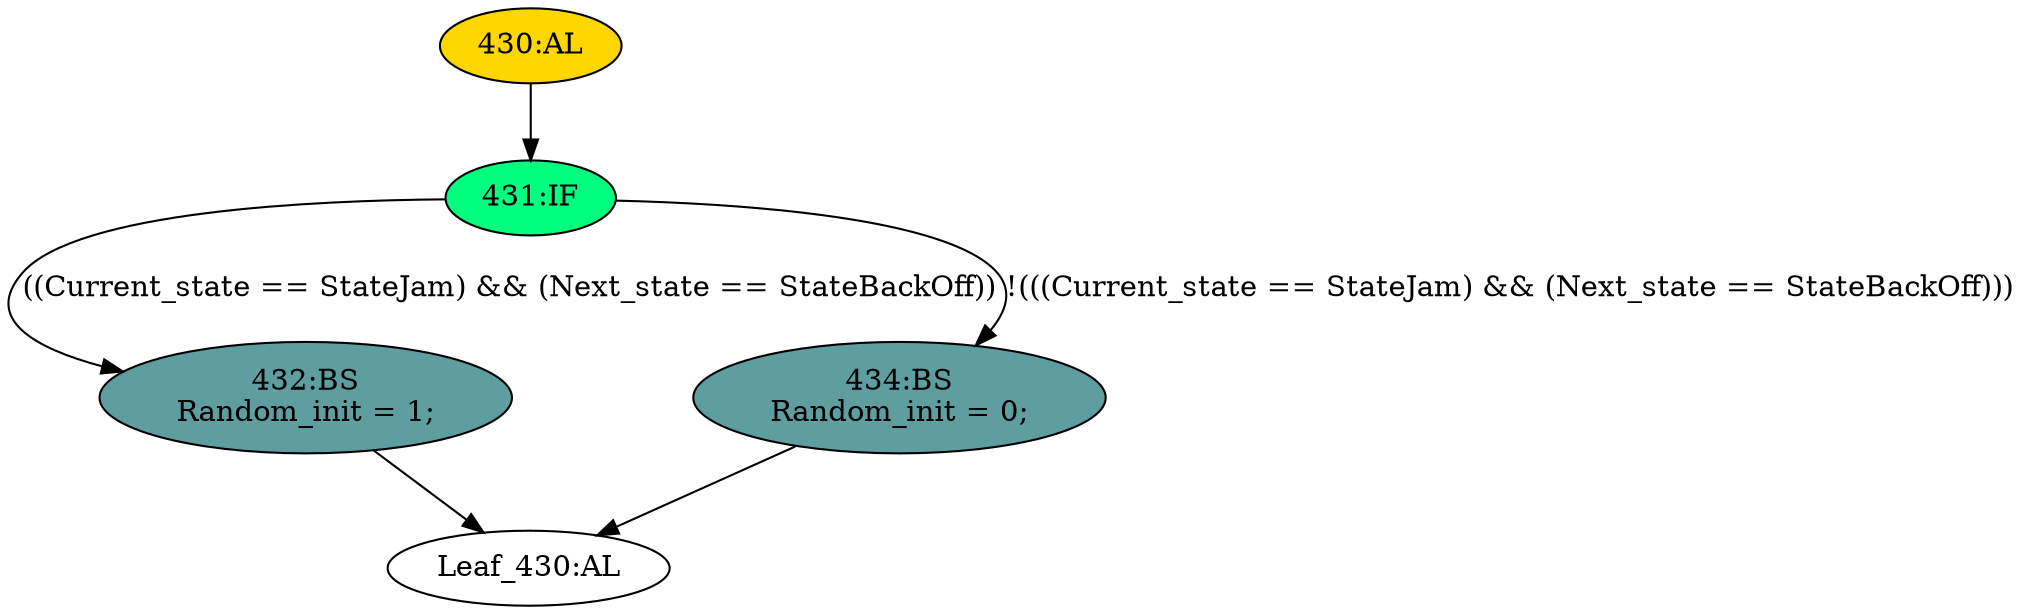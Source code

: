 strict digraph "" {
	node [label="\N"];
	"430:AL"	 [ast="<pyverilog.vparser.ast.Always object at 0x7f104a57c150>",
		clk_sens=False,
		fillcolor=gold,
		label="430:AL",
		sens="['Current_state', 'Next_state']",
		statements="[]",
		style=filled,
		typ=Always,
		use_var="['StateJam', 'StateBackOff', 'Current_state', 'Next_state']"];
	"431:IF"	 [ast="<pyverilog.vparser.ast.IfStatement object at 0x7f104a57c310>",
		fillcolor=springgreen,
		label="431:IF",
		statements="[]",
		style=filled,
		typ=IfStatement];
	"430:AL" -> "431:IF"	 [cond="[]",
		lineno=None];
	"432:BS"	 [ast="<pyverilog.vparser.ast.BlockingSubstitution object at 0x7f104a57c450>",
		fillcolor=cadetblue,
		label="432:BS
Random_init = 1;",
		statements="[<pyverilog.vparser.ast.BlockingSubstitution object at 0x7f104a57c450>]",
		style=filled,
		typ=BlockingSubstitution];
	"431:IF" -> "432:BS"	 [cond="['Current_state', 'StateJam', 'Next_state', 'StateBackOff']",
		label="((Current_state == StateJam) && (Next_state == StateBackOff))",
		lineno=431];
	"434:BS"	 [ast="<pyverilog.vparser.ast.BlockingSubstitution object at 0x7f104a57c350>",
		fillcolor=cadetblue,
		label="434:BS
Random_init = 0;",
		statements="[<pyverilog.vparser.ast.BlockingSubstitution object at 0x7f104a57c350>]",
		style=filled,
		typ=BlockingSubstitution];
	"431:IF" -> "434:BS"	 [cond="['Current_state', 'StateJam', 'Next_state', 'StateBackOff']",
		label="!(((Current_state == StateJam) && (Next_state == StateBackOff)))",
		lineno=431];
	"Leaf_430:AL"	 [def_var="['Random_init']",
		label="Leaf_430:AL"];
	"432:BS" -> "Leaf_430:AL"	 [cond="[]",
		lineno=None];
	"434:BS" -> "Leaf_430:AL"	 [cond="[]",
		lineno=None];
}
